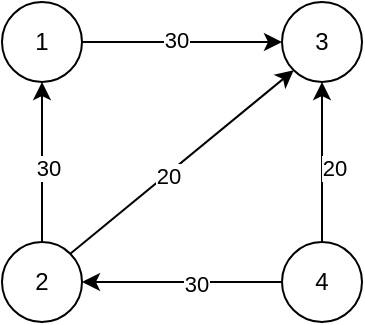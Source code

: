 <mxfile version="22.1.2" type="device">
  <diagram name="Page-1" id="xhnoBTGJmVCZBG6rVxtn">
    <mxGraphModel dx="992" dy="605" grid="1" gridSize="10" guides="1" tooltips="1" connect="1" arrows="1" fold="1" page="1" pageScale="1" pageWidth="850" pageHeight="1100" math="0" shadow="0">
      <root>
        <mxCell id="0" />
        <mxCell id="1" parent="0" />
        <mxCell id="oEvrXBtWy5OaXELuO3YW-1" value="1" style="ellipse;whiteSpace=wrap;html=1;aspect=fixed;" vertex="1" parent="1">
          <mxGeometry x="260" y="220" width="40" height="40" as="geometry" />
        </mxCell>
        <mxCell id="oEvrXBtWy5OaXELuO3YW-2" value="2" style="ellipse;whiteSpace=wrap;html=1;aspect=fixed;" vertex="1" parent="1">
          <mxGeometry x="260" y="340" width="40" height="40" as="geometry" />
        </mxCell>
        <mxCell id="oEvrXBtWy5OaXELuO3YW-3" value="3" style="ellipse;whiteSpace=wrap;html=1;aspect=fixed;" vertex="1" parent="1">
          <mxGeometry x="400" y="220" width="40" height="40" as="geometry" />
        </mxCell>
        <mxCell id="oEvrXBtWy5OaXELuO3YW-4" value="4" style="ellipse;whiteSpace=wrap;html=1;aspect=fixed;" vertex="1" parent="1">
          <mxGeometry x="400" y="340" width="40" height="40" as="geometry" />
        </mxCell>
        <mxCell id="oEvrXBtWy5OaXELuO3YW-5" value="" style="endArrow=classic;html=1;rounded=0;exitX=1;exitY=0.5;exitDx=0;exitDy=0;entryX=0;entryY=0.5;entryDx=0;entryDy=0;" edge="1" parent="1" source="oEvrXBtWy5OaXELuO3YW-1" target="oEvrXBtWy5OaXELuO3YW-3">
          <mxGeometry width="50" height="50" relative="1" as="geometry">
            <mxPoint x="400" y="340" as="sourcePoint" />
            <mxPoint x="450" y="290" as="targetPoint" />
          </mxGeometry>
        </mxCell>
        <mxCell id="oEvrXBtWy5OaXELuO3YW-6" value="30" style="edgeLabel;html=1;align=center;verticalAlign=middle;resizable=0;points=[];fontSize=11;" vertex="1" connectable="0" parent="oEvrXBtWy5OaXELuO3YW-5">
          <mxGeometry x="0.131" y="-1" relative="1" as="geometry">
            <mxPoint x="-10" y="-2" as="offset" />
          </mxGeometry>
        </mxCell>
        <mxCell id="oEvrXBtWy5OaXELuO3YW-7" value="" style="endArrow=classic;html=1;rounded=0;exitX=0.5;exitY=0;exitDx=0;exitDy=0;entryX=0.5;entryY=1;entryDx=0;entryDy=0;" edge="1" parent="1" source="oEvrXBtWy5OaXELuO3YW-2" target="oEvrXBtWy5OaXELuO3YW-1">
          <mxGeometry width="50" height="50" relative="1" as="geometry">
            <mxPoint x="400" y="340" as="sourcePoint" />
            <mxPoint x="450" y="290" as="targetPoint" />
          </mxGeometry>
        </mxCell>
        <mxCell id="oEvrXBtWy5OaXELuO3YW-8" value="30" style="edgeLabel;html=1;align=center;verticalAlign=middle;resizable=0;points=[];" vertex="1" connectable="0" parent="oEvrXBtWy5OaXELuO3YW-7">
          <mxGeometry x="-0.034" y="-3" relative="1" as="geometry">
            <mxPoint y="1" as="offset" />
          </mxGeometry>
        </mxCell>
        <mxCell id="oEvrXBtWy5OaXELuO3YW-9" value="" style="endArrow=classic;html=1;rounded=0;entryX=0.5;entryY=1;entryDx=0;entryDy=0;" edge="1" parent="1" source="oEvrXBtWy5OaXELuO3YW-4" target="oEvrXBtWy5OaXELuO3YW-3">
          <mxGeometry width="50" height="50" relative="1" as="geometry">
            <mxPoint x="400" y="340" as="sourcePoint" />
            <mxPoint x="450" y="290" as="targetPoint" />
          </mxGeometry>
        </mxCell>
        <mxCell id="oEvrXBtWy5OaXELuO3YW-10" value="20" style="edgeLabel;html=1;align=center;verticalAlign=middle;resizable=0;points=[];" vertex="1" connectable="0" parent="oEvrXBtWy5OaXELuO3YW-9">
          <mxGeometry x="-0.37" y="1" relative="1" as="geometry">
            <mxPoint x="7" y="-12" as="offset" />
          </mxGeometry>
        </mxCell>
        <mxCell id="oEvrXBtWy5OaXELuO3YW-11" value="" style="endArrow=classic;html=1;rounded=0;entryX=1;entryY=0.5;entryDx=0;entryDy=0;exitX=0;exitY=0.5;exitDx=0;exitDy=0;" edge="1" parent="1" source="oEvrXBtWy5OaXELuO3YW-4" target="oEvrXBtWy5OaXELuO3YW-2">
          <mxGeometry width="50" height="50" relative="1" as="geometry">
            <mxPoint x="400" y="340" as="sourcePoint" />
            <mxPoint x="450" y="290" as="targetPoint" />
          </mxGeometry>
        </mxCell>
        <mxCell id="oEvrXBtWy5OaXELuO3YW-12" value="30" style="edgeLabel;html=1;align=center;verticalAlign=middle;resizable=0;points=[];" vertex="1" connectable="0" parent="oEvrXBtWy5OaXELuO3YW-11">
          <mxGeometry x="-0.144" y="1" relative="1" as="geometry">
            <mxPoint as="offset" />
          </mxGeometry>
        </mxCell>
        <mxCell id="oEvrXBtWy5OaXELuO3YW-13" value="" style="endArrow=classic;html=1;rounded=0;exitX=1;exitY=0;exitDx=0;exitDy=0;entryX=0;entryY=1;entryDx=0;entryDy=0;" edge="1" parent="1" source="oEvrXBtWy5OaXELuO3YW-2" target="oEvrXBtWy5OaXELuO3YW-3">
          <mxGeometry width="50" height="50" relative="1" as="geometry">
            <mxPoint x="400" y="340" as="sourcePoint" />
            <mxPoint x="450" y="290" as="targetPoint" />
          </mxGeometry>
        </mxCell>
        <mxCell id="oEvrXBtWy5OaXELuO3YW-14" value="20" style="edgeLabel;html=1;align=center;verticalAlign=middle;resizable=0;points=[];" vertex="1" connectable="0" parent="oEvrXBtWy5OaXELuO3YW-13">
          <mxGeometry x="-0.132" y="-1" relative="1" as="geometry">
            <mxPoint as="offset" />
          </mxGeometry>
        </mxCell>
      </root>
    </mxGraphModel>
  </diagram>
</mxfile>
